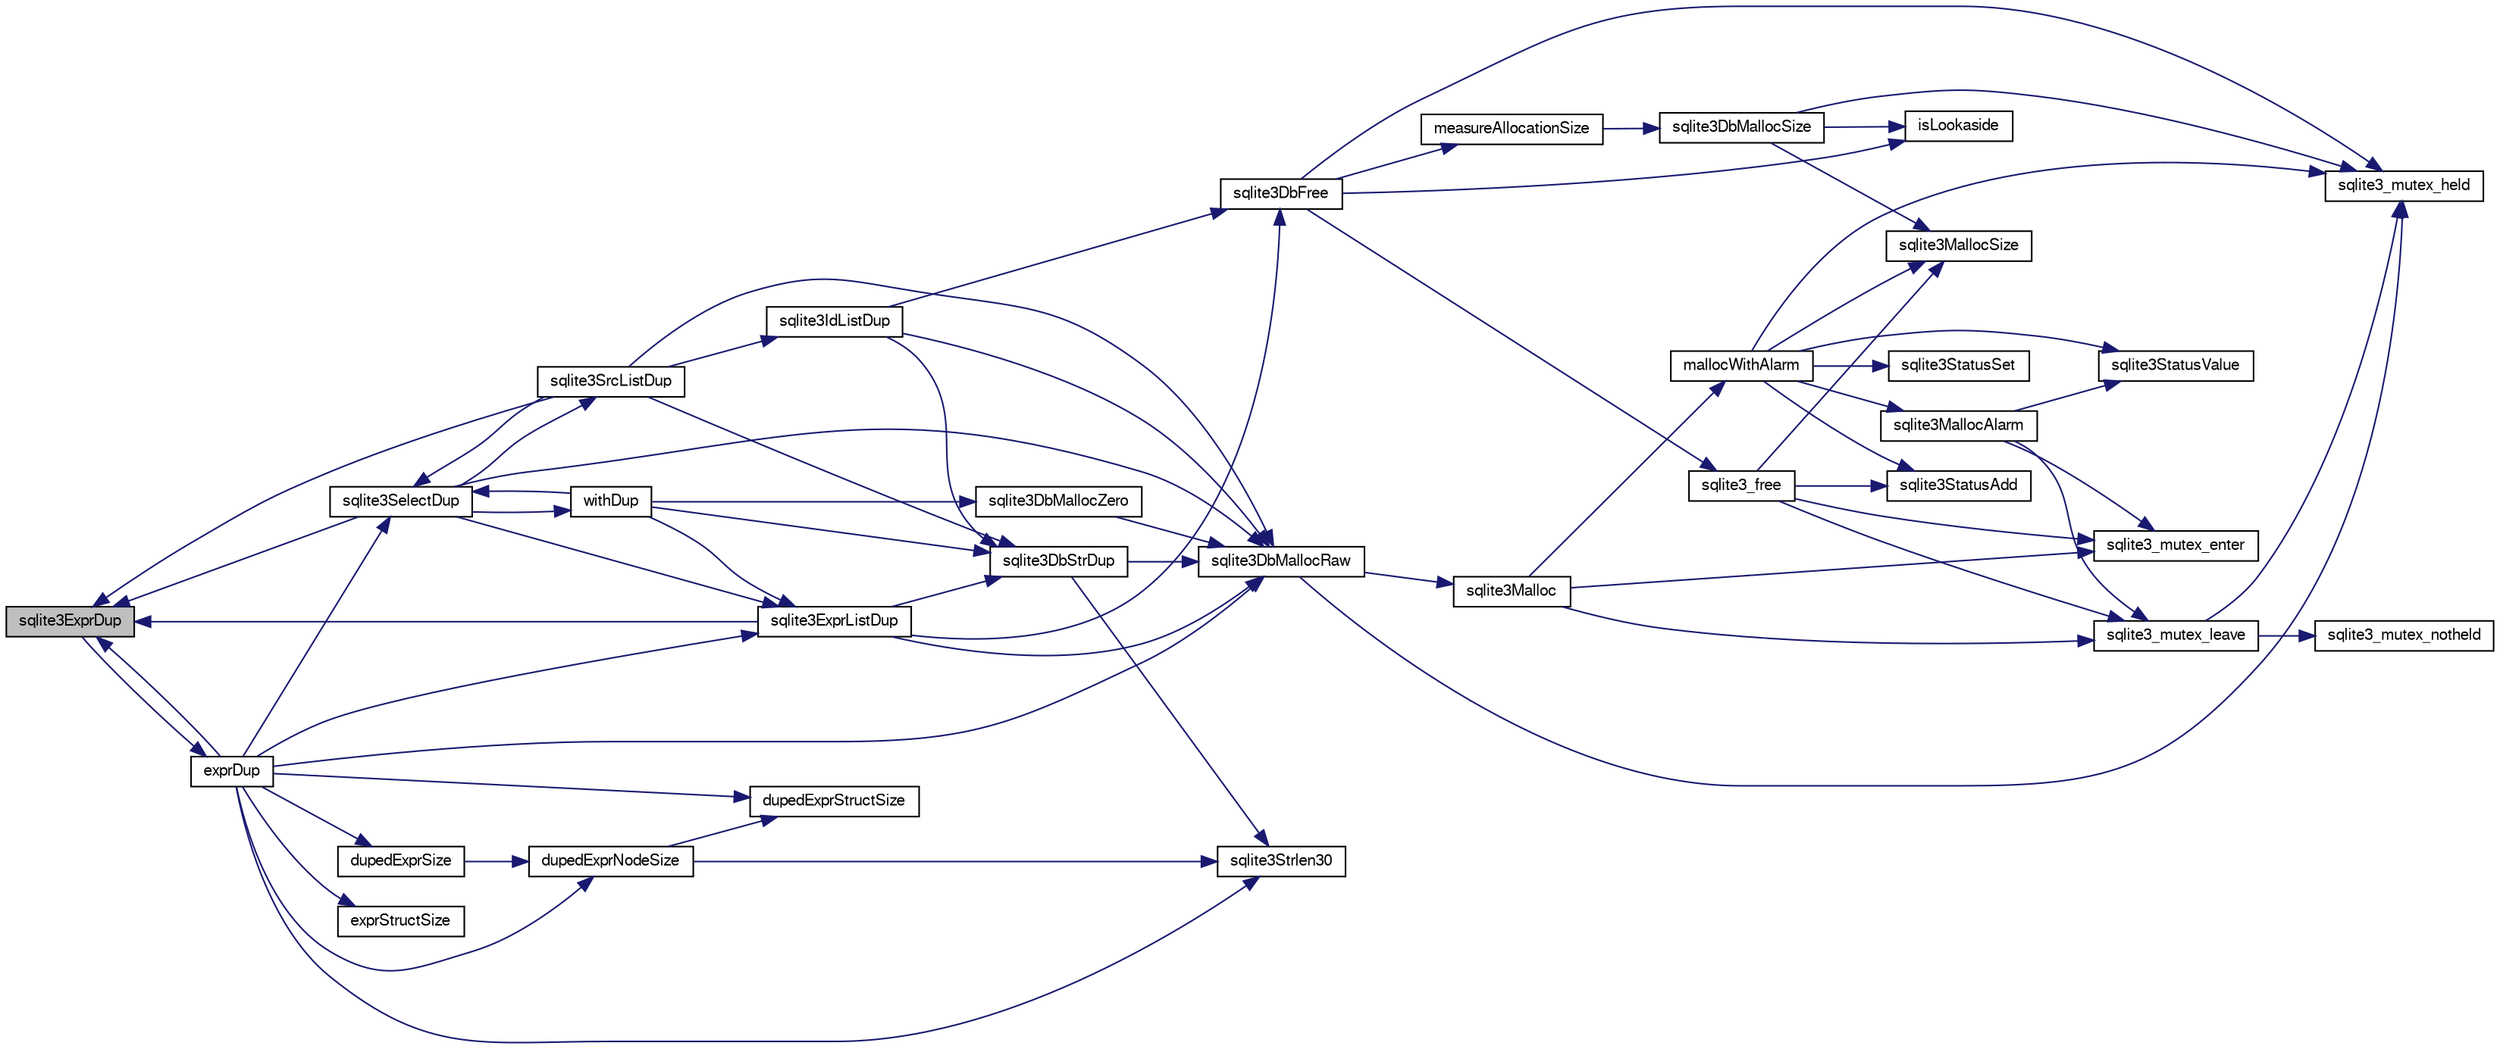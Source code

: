 digraph "sqlite3ExprDup"
{
  edge [fontname="FreeSans",fontsize="10",labelfontname="FreeSans",labelfontsize="10"];
  node [fontname="FreeSans",fontsize="10",shape=record];
  rankdir="LR";
  Node529699 [label="sqlite3ExprDup",height=0.2,width=0.4,color="black", fillcolor="grey75", style="filled", fontcolor="black"];
  Node529699 -> Node529700 [color="midnightblue",fontsize="10",style="solid",fontname="FreeSans"];
  Node529700 [label="exprDup",height=0.2,width=0.4,color="black", fillcolor="white", style="filled",URL="$sqlite3_8c.html#a89f473c64253ae0a76749f543466a05a"];
  Node529700 -> Node529701 [color="midnightblue",fontsize="10",style="solid",fontname="FreeSans"];
  Node529701 [label="sqlite3DbMallocRaw",height=0.2,width=0.4,color="black", fillcolor="white", style="filled",URL="$sqlite3_8c.html#abbe8be0cf7175e11ddc3e2218fad924e"];
  Node529701 -> Node529702 [color="midnightblue",fontsize="10",style="solid",fontname="FreeSans"];
  Node529702 [label="sqlite3_mutex_held",height=0.2,width=0.4,color="black", fillcolor="white", style="filled",URL="$sqlite3_8c.html#acf77da68932b6bc163c5e68547ecc3e7"];
  Node529701 -> Node529703 [color="midnightblue",fontsize="10",style="solid",fontname="FreeSans"];
  Node529703 [label="sqlite3Malloc",height=0.2,width=0.4,color="black", fillcolor="white", style="filled",URL="$sqlite3_8c.html#a361a2eaa846b1885f123abe46f5d8b2b"];
  Node529703 -> Node529704 [color="midnightblue",fontsize="10",style="solid",fontname="FreeSans"];
  Node529704 [label="sqlite3_mutex_enter",height=0.2,width=0.4,color="black", fillcolor="white", style="filled",URL="$sqlite3_8c.html#a1c12cde690bd89f104de5cbad12a6bf5"];
  Node529703 -> Node529705 [color="midnightblue",fontsize="10",style="solid",fontname="FreeSans"];
  Node529705 [label="mallocWithAlarm",height=0.2,width=0.4,color="black", fillcolor="white", style="filled",URL="$sqlite3_8c.html#ab070d5cf8e48ec8a6a43cf025d48598b"];
  Node529705 -> Node529702 [color="midnightblue",fontsize="10",style="solid",fontname="FreeSans"];
  Node529705 -> Node529706 [color="midnightblue",fontsize="10",style="solid",fontname="FreeSans"];
  Node529706 [label="sqlite3StatusSet",height=0.2,width=0.4,color="black", fillcolor="white", style="filled",URL="$sqlite3_8c.html#afec7586c01fcb5ea17dc9d7725a589d9"];
  Node529705 -> Node529707 [color="midnightblue",fontsize="10",style="solid",fontname="FreeSans"];
  Node529707 [label="sqlite3StatusValue",height=0.2,width=0.4,color="black", fillcolor="white", style="filled",URL="$sqlite3_8c.html#a30b8ac296c6e200c1fa57708d52c6ef6"];
  Node529705 -> Node529708 [color="midnightblue",fontsize="10",style="solid",fontname="FreeSans"];
  Node529708 [label="sqlite3MallocAlarm",height=0.2,width=0.4,color="black", fillcolor="white", style="filled",URL="$sqlite3_8c.html#ada66988e8471d1198f3219c062377508"];
  Node529708 -> Node529707 [color="midnightblue",fontsize="10",style="solid",fontname="FreeSans"];
  Node529708 -> Node529709 [color="midnightblue",fontsize="10",style="solid",fontname="FreeSans"];
  Node529709 [label="sqlite3_mutex_leave",height=0.2,width=0.4,color="black", fillcolor="white", style="filled",URL="$sqlite3_8c.html#a5838d235601dbd3c1fa993555c6bcc93"];
  Node529709 -> Node529702 [color="midnightblue",fontsize="10",style="solid",fontname="FreeSans"];
  Node529709 -> Node529710 [color="midnightblue",fontsize="10",style="solid",fontname="FreeSans"];
  Node529710 [label="sqlite3_mutex_notheld",height=0.2,width=0.4,color="black", fillcolor="white", style="filled",URL="$sqlite3_8c.html#a83967c837c1c000d3b5adcfaa688f5dc"];
  Node529708 -> Node529704 [color="midnightblue",fontsize="10",style="solid",fontname="FreeSans"];
  Node529705 -> Node529711 [color="midnightblue",fontsize="10",style="solid",fontname="FreeSans"];
  Node529711 [label="sqlite3MallocSize",height=0.2,width=0.4,color="black", fillcolor="white", style="filled",URL="$sqlite3_8c.html#acf5d2a5f35270bafb050bd2def576955"];
  Node529705 -> Node529712 [color="midnightblue",fontsize="10",style="solid",fontname="FreeSans"];
  Node529712 [label="sqlite3StatusAdd",height=0.2,width=0.4,color="black", fillcolor="white", style="filled",URL="$sqlite3_8c.html#afa029f93586aeab4cc85360905dae9cd"];
  Node529703 -> Node529709 [color="midnightblue",fontsize="10",style="solid",fontname="FreeSans"];
  Node529700 -> Node529713 [color="midnightblue",fontsize="10",style="solid",fontname="FreeSans"];
  Node529713 [label="dupedExprSize",height=0.2,width=0.4,color="black", fillcolor="white", style="filled",URL="$sqlite3_8c.html#a9c79c04ad08e45cf19c143c6de3b634c"];
  Node529713 -> Node529714 [color="midnightblue",fontsize="10",style="solid",fontname="FreeSans"];
  Node529714 [label="dupedExprNodeSize",height=0.2,width=0.4,color="black", fillcolor="white", style="filled",URL="$sqlite3_8c.html#ad2b8ec81910e74d2a6a73250a7d82801"];
  Node529714 -> Node529715 [color="midnightblue",fontsize="10",style="solid",fontname="FreeSans"];
  Node529715 [label="dupedExprStructSize",height=0.2,width=0.4,color="black", fillcolor="white", style="filled",URL="$sqlite3_8c.html#ac6b4cf7bb7f9249aa2e5d311fe2e4998"];
  Node529714 -> Node529716 [color="midnightblue",fontsize="10",style="solid",fontname="FreeSans"];
  Node529716 [label="sqlite3Strlen30",height=0.2,width=0.4,color="black", fillcolor="white", style="filled",URL="$sqlite3_8c.html#a3dcd80ba41f1a308193dee74857b62a7"];
  Node529700 -> Node529715 [color="midnightblue",fontsize="10",style="solid",fontname="FreeSans"];
  Node529700 -> Node529716 [color="midnightblue",fontsize="10",style="solid",fontname="FreeSans"];
  Node529700 -> Node529717 [color="midnightblue",fontsize="10",style="solid",fontname="FreeSans"];
  Node529717 [label="exprStructSize",height=0.2,width=0.4,color="black", fillcolor="white", style="filled",URL="$sqlite3_8c.html#a8fe8a668c35e1c51cb67ab0e991f484e"];
  Node529700 -> Node529718 [color="midnightblue",fontsize="10",style="solid",fontname="FreeSans"];
  Node529718 [label="sqlite3SelectDup",height=0.2,width=0.4,color="black", fillcolor="white", style="filled",URL="$sqlite3_8c.html#af8a7f75590dced000c27784d90b57b87"];
  Node529718 -> Node529701 [color="midnightblue",fontsize="10",style="solid",fontname="FreeSans"];
  Node529718 -> Node529719 [color="midnightblue",fontsize="10",style="solid",fontname="FreeSans"];
  Node529719 [label="sqlite3ExprListDup",height=0.2,width=0.4,color="black", fillcolor="white", style="filled",URL="$sqlite3_8c.html#abfb0903f2fc516fcceec37b3489d528c"];
  Node529719 -> Node529701 [color="midnightblue",fontsize="10",style="solid",fontname="FreeSans"];
  Node529719 -> Node529720 [color="midnightblue",fontsize="10",style="solid",fontname="FreeSans"];
  Node529720 [label="sqlite3DbFree",height=0.2,width=0.4,color="black", fillcolor="white", style="filled",URL="$sqlite3_8c.html#ac70ab821a6607b4a1b909582dc37a069"];
  Node529720 -> Node529702 [color="midnightblue",fontsize="10",style="solid",fontname="FreeSans"];
  Node529720 -> Node529721 [color="midnightblue",fontsize="10",style="solid",fontname="FreeSans"];
  Node529721 [label="measureAllocationSize",height=0.2,width=0.4,color="black", fillcolor="white", style="filled",URL="$sqlite3_8c.html#a45731e644a22fdb756e2b6337224217a"];
  Node529721 -> Node529722 [color="midnightblue",fontsize="10",style="solid",fontname="FreeSans"];
  Node529722 [label="sqlite3DbMallocSize",height=0.2,width=0.4,color="black", fillcolor="white", style="filled",URL="$sqlite3_8c.html#aa397e5a8a03495203a0767abf0a71f86"];
  Node529722 -> Node529711 [color="midnightblue",fontsize="10",style="solid",fontname="FreeSans"];
  Node529722 -> Node529702 [color="midnightblue",fontsize="10",style="solid",fontname="FreeSans"];
  Node529722 -> Node529723 [color="midnightblue",fontsize="10",style="solid",fontname="FreeSans"];
  Node529723 [label="isLookaside",height=0.2,width=0.4,color="black", fillcolor="white", style="filled",URL="$sqlite3_8c.html#a770fa05ff9717b75e16f4d968a77b897"];
  Node529720 -> Node529723 [color="midnightblue",fontsize="10",style="solid",fontname="FreeSans"];
  Node529720 -> Node529724 [color="midnightblue",fontsize="10",style="solid",fontname="FreeSans"];
  Node529724 [label="sqlite3_free",height=0.2,width=0.4,color="black", fillcolor="white", style="filled",URL="$sqlite3_8c.html#a6552349e36a8a691af5487999ab09519"];
  Node529724 -> Node529704 [color="midnightblue",fontsize="10",style="solid",fontname="FreeSans"];
  Node529724 -> Node529712 [color="midnightblue",fontsize="10",style="solid",fontname="FreeSans"];
  Node529724 -> Node529711 [color="midnightblue",fontsize="10",style="solid",fontname="FreeSans"];
  Node529724 -> Node529709 [color="midnightblue",fontsize="10",style="solid",fontname="FreeSans"];
  Node529719 -> Node529699 [color="midnightblue",fontsize="10",style="solid",fontname="FreeSans"];
  Node529719 -> Node529725 [color="midnightblue",fontsize="10",style="solid",fontname="FreeSans"];
  Node529725 [label="sqlite3DbStrDup",height=0.2,width=0.4,color="black", fillcolor="white", style="filled",URL="$sqlite3_8c.html#a0ec4772ee6de7316ecd1e6cabb1beeef"];
  Node529725 -> Node529716 [color="midnightblue",fontsize="10",style="solid",fontname="FreeSans"];
  Node529725 -> Node529701 [color="midnightblue",fontsize="10",style="solid",fontname="FreeSans"];
  Node529718 -> Node529726 [color="midnightblue",fontsize="10",style="solid",fontname="FreeSans"];
  Node529726 [label="sqlite3SrcListDup",height=0.2,width=0.4,color="black", fillcolor="white", style="filled",URL="$sqlite3_8c.html#a915ece76ebeede6852f63a447753ef9f"];
  Node529726 -> Node529701 [color="midnightblue",fontsize="10",style="solid",fontname="FreeSans"];
  Node529726 -> Node529725 [color="midnightblue",fontsize="10",style="solid",fontname="FreeSans"];
  Node529726 -> Node529718 [color="midnightblue",fontsize="10",style="solid",fontname="FreeSans"];
  Node529726 -> Node529699 [color="midnightblue",fontsize="10",style="solid",fontname="FreeSans"];
  Node529726 -> Node529727 [color="midnightblue",fontsize="10",style="solid",fontname="FreeSans"];
  Node529727 [label="sqlite3IdListDup",height=0.2,width=0.4,color="black", fillcolor="white", style="filled",URL="$sqlite3_8c.html#ac93854367d6e355c60ac6f40f3fe69a1"];
  Node529727 -> Node529701 [color="midnightblue",fontsize="10",style="solid",fontname="FreeSans"];
  Node529727 -> Node529720 [color="midnightblue",fontsize="10",style="solid",fontname="FreeSans"];
  Node529727 -> Node529725 [color="midnightblue",fontsize="10",style="solid",fontname="FreeSans"];
  Node529718 -> Node529699 [color="midnightblue",fontsize="10",style="solid",fontname="FreeSans"];
  Node529718 -> Node529728 [color="midnightblue",fontsize="10",style="solid",fontname="FreeSans"];
  Node529728 [label="withDup",height=0.2,width=0.4,color="black", fillcolor="white", style="filled",URL="$sqlite3_8c.html#a3f4d4194e35fd64b629b1533c50ffd7a"];
  Node529728 -> Node529729 [color="midnightblue",fontsize="10",style="solid",fontname="FreeSans"];
  Node529729 [label="sqlite3DbMallocZero",height=0.2,width=0.4,color="black", fillcolor="white", style="filled",URL="$sqlite3_8c.html#a49cfebac9d6067a03442c92af73f33e4"];
  Node529729 -> Node529701 [color="midnightblue",fontsize="10",style="solid",fontname="FreeSans"];
  Node529728 -> Node529718 [color="midnightblue",fontsize="10",style="solid",fontname="FreeSans"];
  Node529728 -> Node529719 [color="midnightblue",fontsize="10",style="solid",fontname="FreeSans"];
  Node529728 -> Node529725 [color="midnightblue",fontsize="10",style="solid",fontname="FreeSans"];
  Node529700 -> Node529719 [color="midnightblue",fontsize="10",style="solid",fontname="FreeSans"];
  Node529700 -> Node529714 [color="midnightblue",fontsize="10",style="solid",fontname="FreeSans"];
  Node529700 -> Node529699 [color="midnightblue",fontsize="10",style="solid",fontname="FreeSans"];
}
